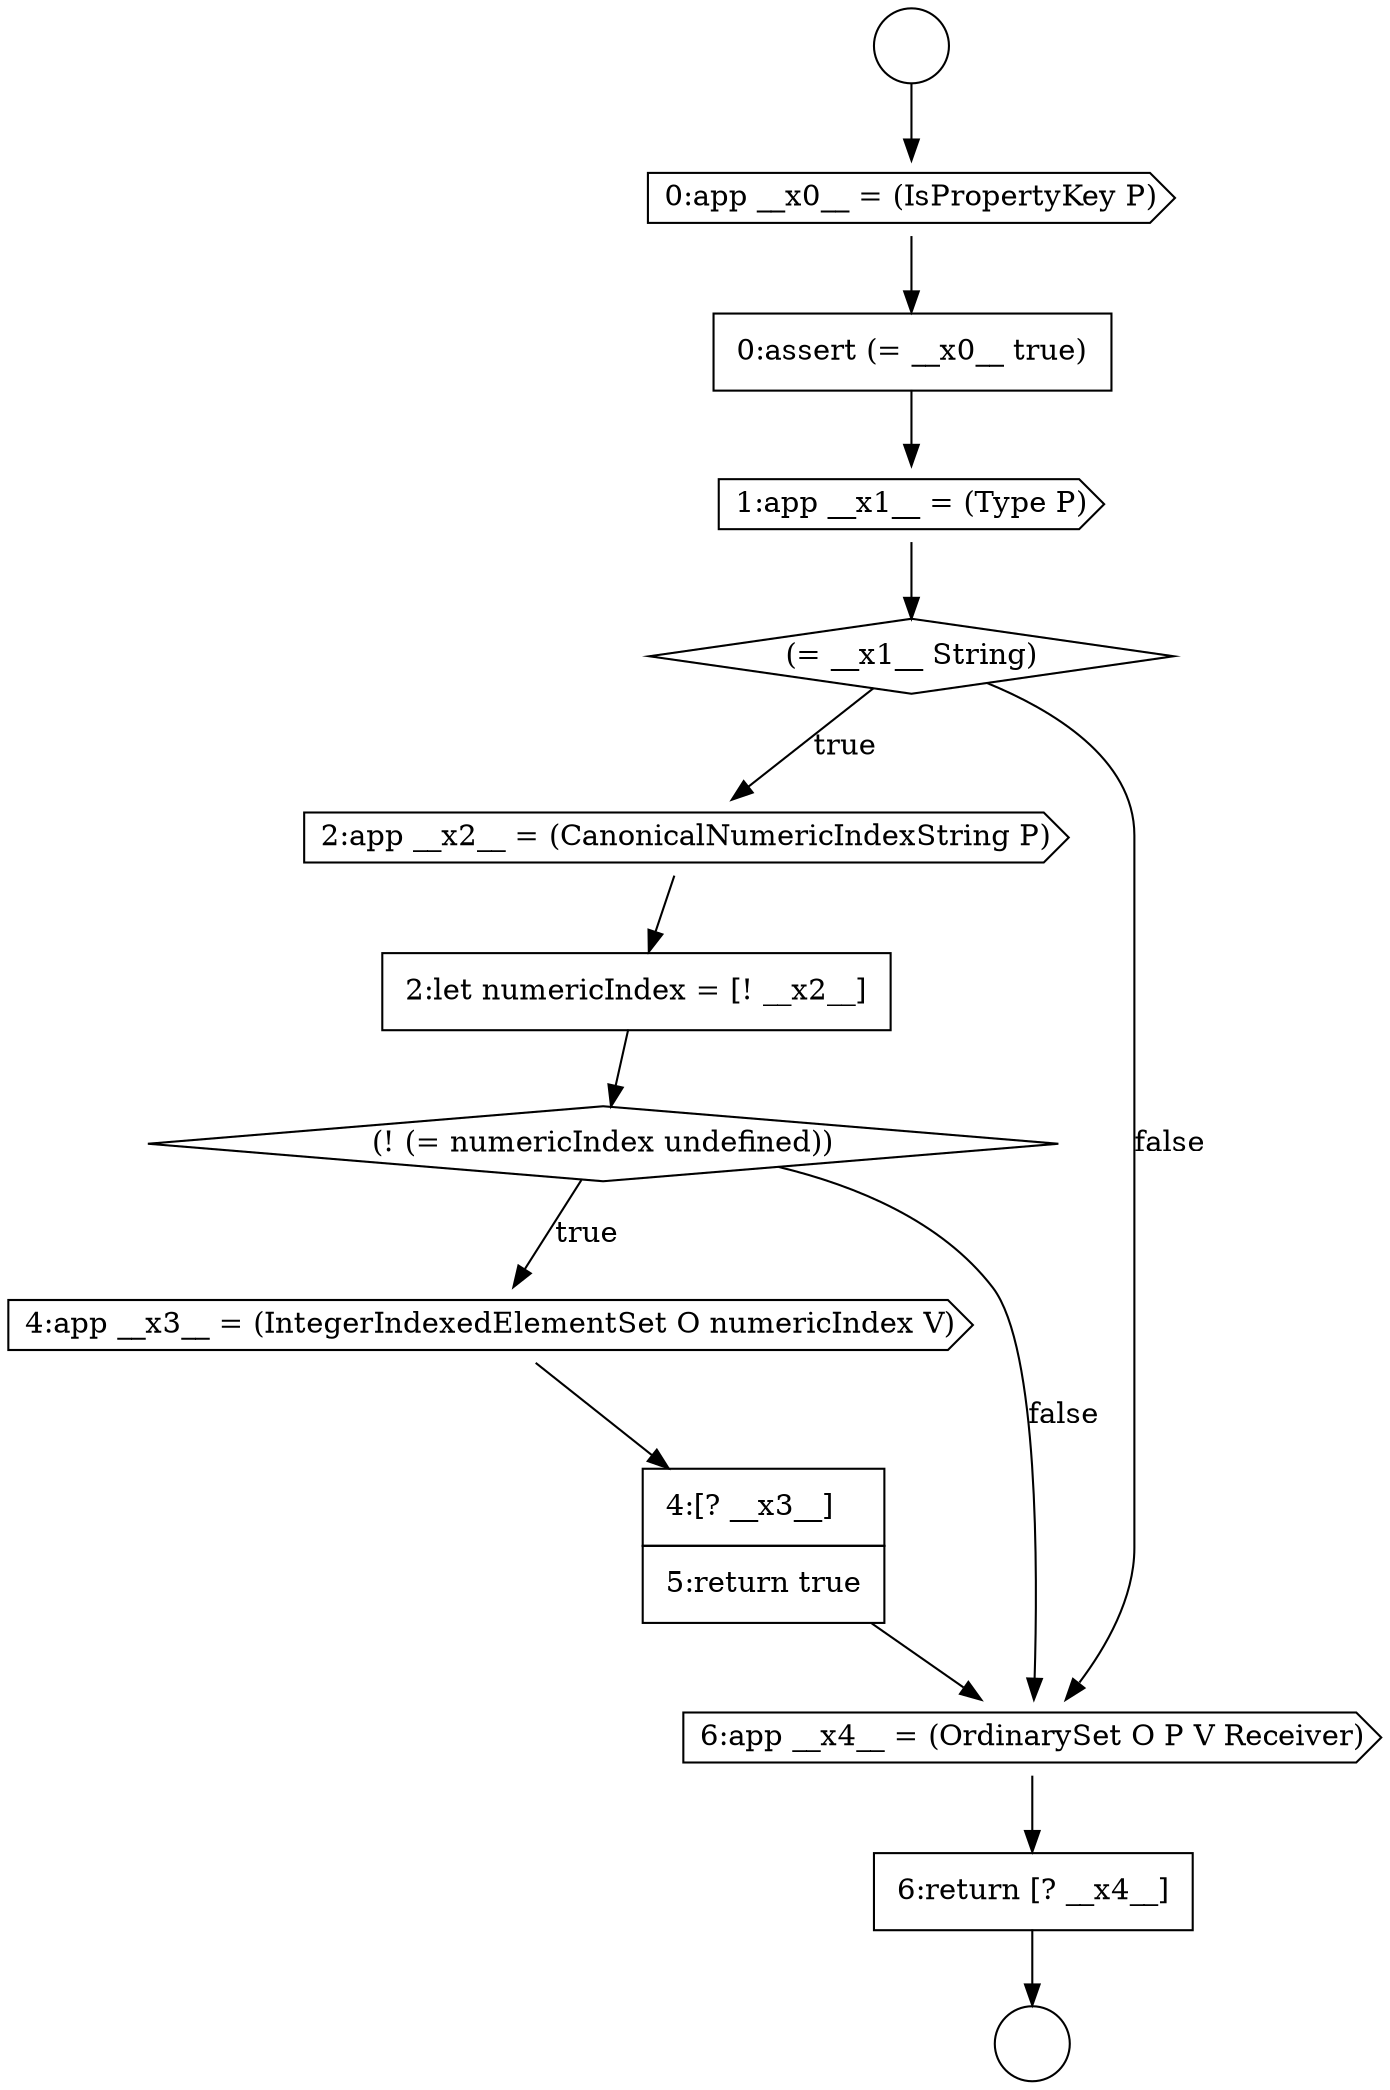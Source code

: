 digraph {
  node2969 [shape=none, margin=0, label=<<font color="black">
    <table border="0" cellborder="1" cellspacing="0" cellpadding="10">
      <tr><td align="left">4:[? __x3__]</td></tr>
      <tr><td align="left">5:return true</td></tr>
    </table>
  </font>> color="black" fillcolor="white" style=filled]
  node2968 [shape=cds, label=<<font color="black">4:app __x3__ = (IntegerIndexedElementSet O numericIndex V)</font>> color="black" fillcolor="white" style=filled]
  node2963 [shape=cds, label=<<font color="black">1:app __x1__ = (Type P)</font>> color="black" fillcolor="white" style=filled]
  node2960 [shape=circle label=" " color="black" fillcolor="white" style=filled]
  node2971 [shape=none, margin=0, label=<<font color="black">
    <table border="0" cellborder="1" cellspacing="0" cellpadding="10">
      <tr><td align="left">6:return [? __x4__]</td></tr>
    </table>
  </font>> color="black" fillcolor="white" style=filled]
  node2961 [shape=cds, label=<<font color="black">0:app __x0__ = (IsPropertyKey P)</font>> color="black" fillcolor="white" style=filled]
  node2966 [shape=none, margin=0, label=<<font color="black">
    <table border="0" cellborder="1" cellspacing="0" cellpadding="10">
      <tr><td align="left">2:let numericIndex = [! __x2__]</td></tr>
    </table>
  </font>> color="black" fillcolor="white" style=filled]
  node2964 [shape=diamond, label=<<font color="black">(= __x1__ String)</font>> color="black" fillcolor="white" style=filled]
  node2965 [shape=cds, label=<<font color="black">2:app __x2__ = (CanonicalNumericIndexString P)</font>> color="black" fillcolor="white" style=filled]
  node2970 [shape=cds, label=<<font color="black">6:app __x4__ = (OrdinarySet O P V Receiver)</font>> color="black" fillcolor="white" style=filled]
  node2959 [shape=circle label=" " color="black" fillcolor="white" style=filled]
  node2962 [shape=none, margin=0, label=<<font color="black">
    <table border="0" cellborder="1" cellspacing="0" cellpadding="10">
      <tr><td align="left">0:assert (= __x0__ true)</td></tr>
    </table>
  </font>> color="black" fillcolor="white" style=filled]
  node2967 [shape=diamond, label=<<font color="black">(! (= numericIndex undefined))</font>> color="black" fillcolor="white" style=filled]
  node2963 -> node2964 [ color="black"]
  node2961 -> node2962 [ color="black"]
  node2968 -> node2969 [ color="black"]
  node2967 -> node2968 [label=<<font color="black">true</font>> color="black"]
  node2967 -> node2970 [label=<<font color="black">false</font>> color="black"]
  node2966 -> node2967 [ color="black"]
  node2964 -> node2965 [label=<<font color="black">true</font>> color="black"]
  node2964 -> node2970 [label=<<font color="black">false</font>> color="black"]
  node2965 -> node2966 [ color="black"]
  node2962 -> node2963 [ color="black"]
  node2971 -> node2960 [ color="black"]
  node2970 -> node2971 [ color="black"]
  node2969 -> node2970 [ color="black"]
  node2959 -> node2961 [ color="black"]
}
